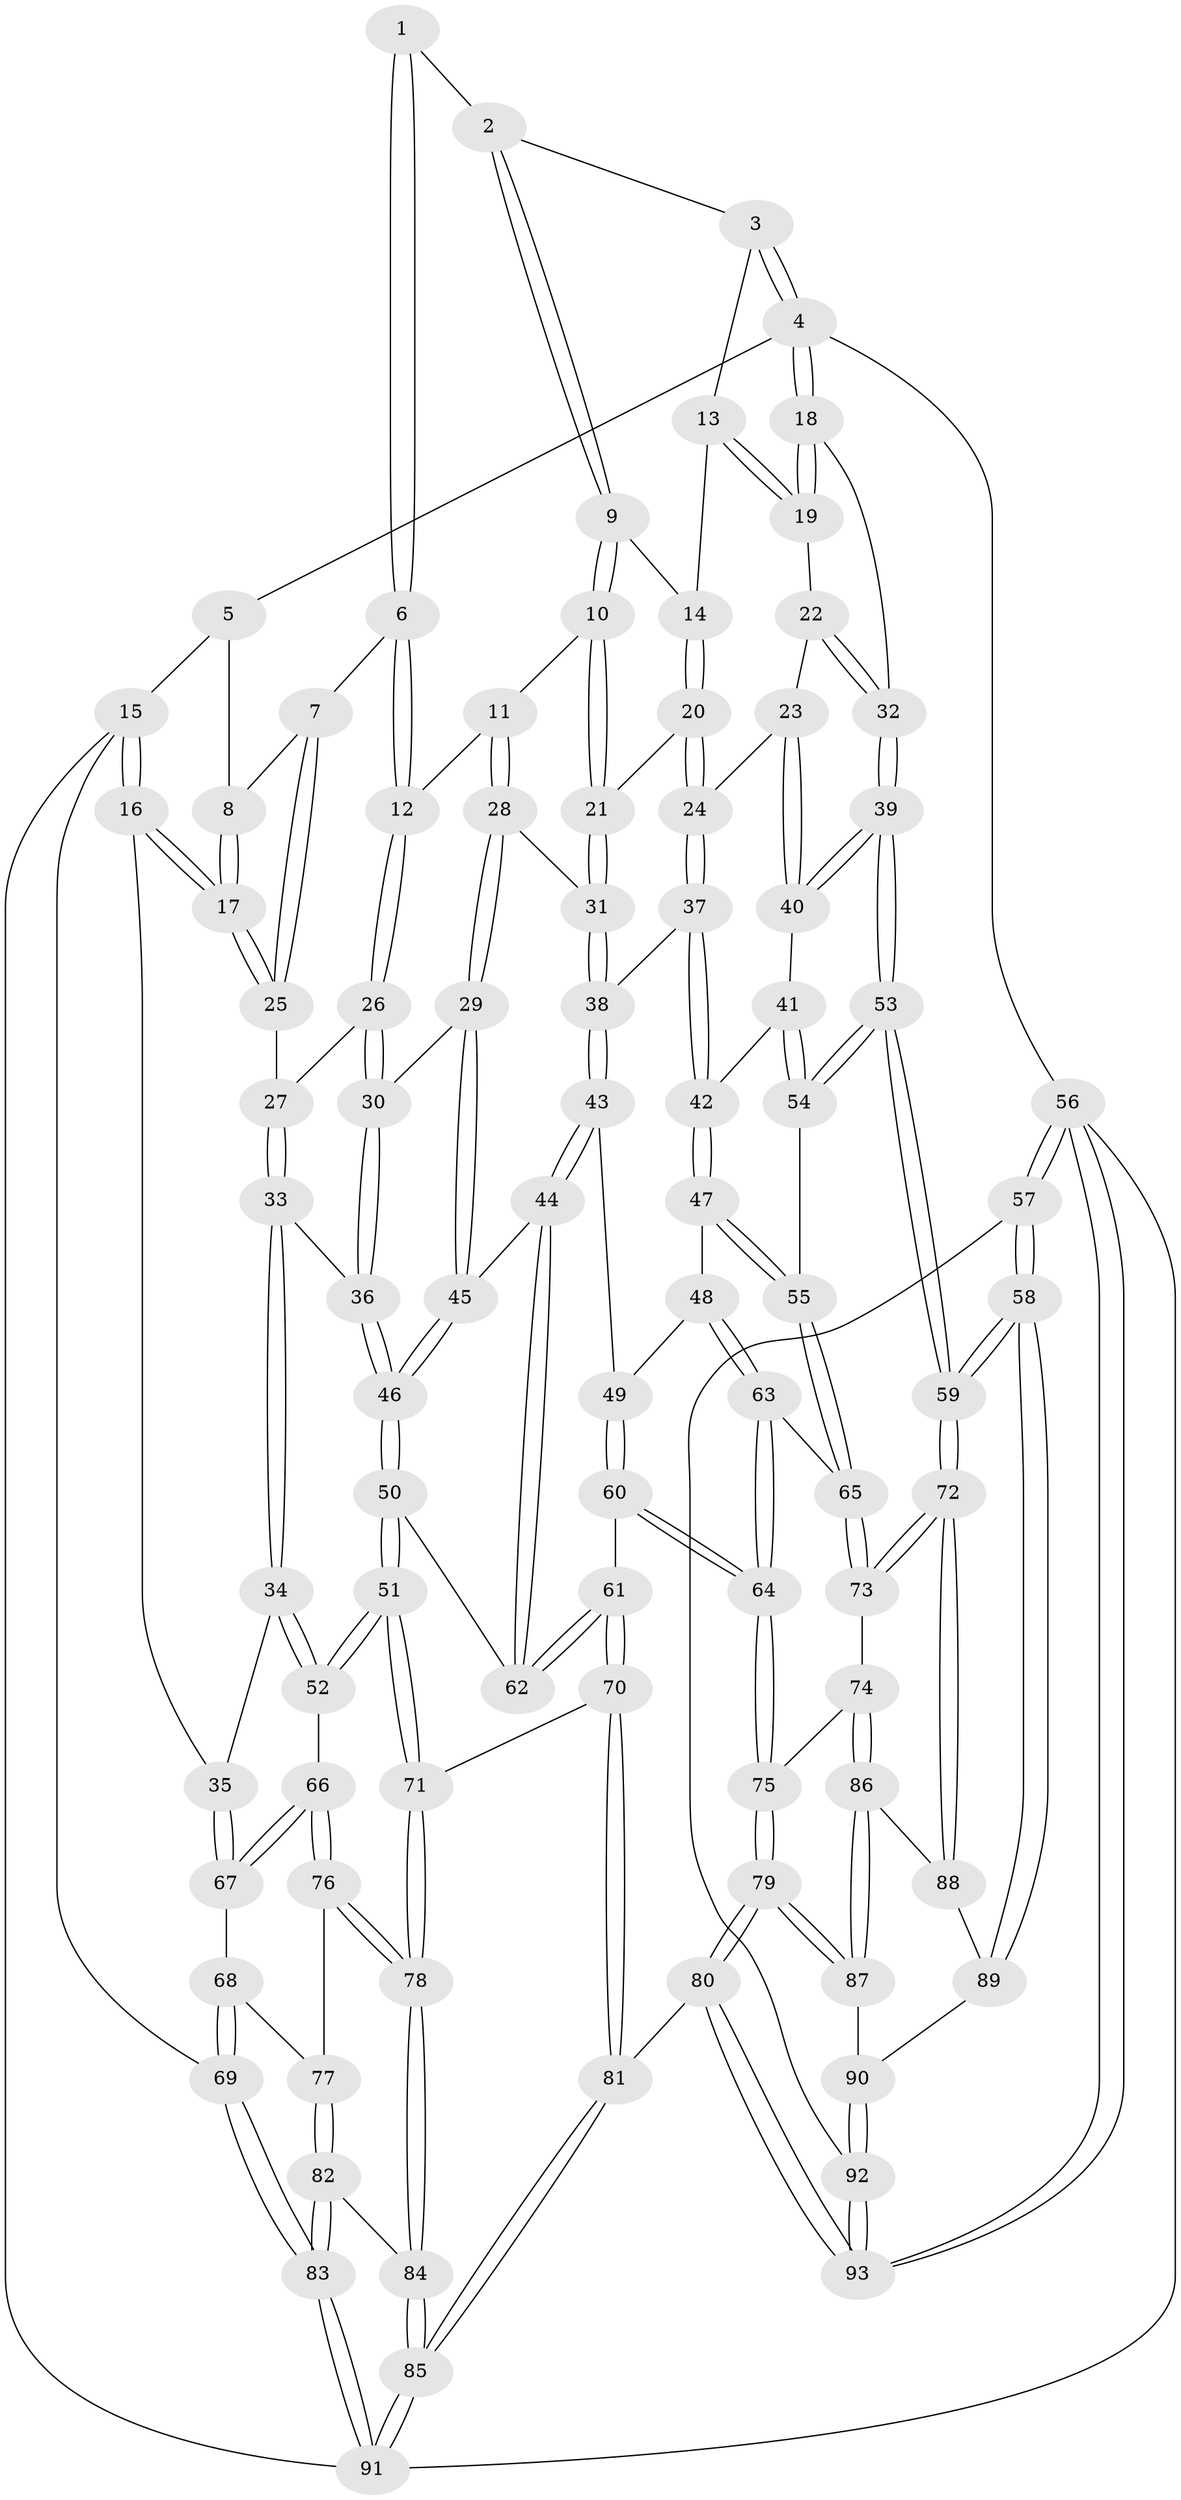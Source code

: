 // Generated by graph-tools (version 1.1) at 2025/51/03/09/25 03:51:07]
// undirected, 93 vertices, 229 edges
graph export_dot {
graph [start="1"]
  node [color=gray90,style=filled];
  1 [pos="+0.41066599470240867+0"];
  2 [pos="+0.6674184362293408+0"];
  3 [pos="+0.9846954590145881+0"];
  4 [pos="+1+0"];
  5 [pos="+0.11949214101700152+0"];
  6 [pos="+0.3613296874656947+0.09010041020806447"];
  7 [pos="+0.33040818162761276+0.10370069055790357"];
  8 [pos="+0.11525831350865762+0.03026086948638127"];
  9 [pos="+0.6745315009400384+0"];
  10 [pos="+0.6170298303121385+0.15344006737162286"];
  11 [pos="+0.44223266433778796+0.15663032907476265"];
  12 [pos="+0.3877572654745585+0.12194017351390055"];
  13 [pos="+0.8694614207522647+0.07716444978274399"];
  14 [pos="+0.8044784577032447+0.062319698913543775"];
  15 [pos="+0+0.2902852596536962"];
  16 [pos="+0+0.28996486812299094"];
  17 [pos="+0.009173177722811083+0.22089299946134122"];
  18 [pos="+1+0"];
  19 [pos="+0.89240378271644+0.08410055212520379"];
  20 [pos="+0.7491628032701744+0.2518818559235368"];
  21 [pos="+0.6388925459032021+0.183007576200234"];
  22 [pos="+0.8809981768954899+0.2322233613713294"];
  23 [pos="+0.803374872179207+0.27765778532170504"];
  24 [pos="+0.7608166964151156+0.2707787985718217"];
  25 [pos="+0.20599937320834658+0.2063025004844133"];
  26 [pos="+0.3499467707088186+0.29565528485183284"];
  27 [pos="+0.2395710112131417+0.26894611750609165"];
  28 [pos="+0.4974061296479976+0.3541220785192314"];
  29 [pos="+0.4949081032860315+0.3568066891976554"];
  30 [pos="+0.3600392996835837+0.3288244567111248"];
  31 [pos="+0.5026346964331185+0.3530628620099648"];
  32 [pos="+1+0.17748554305148484"];
  33 [pos="+0.25249598548500923+0.4047326317667046"];
  34 [pos="+0.22980880370760168+0.42196664603709966"];
  35 [pos="+0+0.3197014241392324"];
  36 [pos="+0.2897345282367822+0.40025930838438417"];
  37 [pos="+0.6978648081977019+0.36883791149242745"];
  38 [pos="+0.6847844850979049+0.38338445467285304"];
  39 [pos="+1+0.2782107172647628"];
  40 [pos="+0.894002661909143+0.38435369815760134"];
  41 [pos="+0.8927334377729008+0.43533061682468804"];
  42 [pos="+0.8367919458592255+0.4679304773994701"];
  43 [pos="+0.6823804899421605+0.43044239207961205"];
  44 [pos="+0.6018074599120427+0.5089887601548743"];
  45 [pos="+0.4883435253248254+0.3828528009779802"];
  46 [pos="+0.4280645157061814+0.49196996550315814"];
  47 [pos="+0.8206065823043561+0.4875646017035708"];
  48 [pos="+0.751648133185016+0.5076348534725483"];
  49 [pos="+0.7221204713552728+0.4884722973976618"];
  50 [pos="+0.4283920587813466+0.5051130085674166"];
  51 [pos="+0.3860923862382267+0.6156827699927712"];
  52 [pos="+0.22445792576837936+0.5729266895892338"];
  53 [pos="+1+0.573407085212984"];
  54 [pos="+0.9515112978988093+0.5117137290397377"];
  55 [pos="+0.8597900978408103+0.6007812789493591"];
  56 [pos="+1+1"];
  57 [pos="+1+0.8132221353669093"];
  58 [pos="+1+0.7962730825184975"];
  59 [pos="+1+0.7167309533965287"];
  60 [pos="+0.624314061898799+0.6679223784215002"];
  61 [pos="+0.6223731908137724+0.6669806217673941"];
  62 [pos="+0.5921060137297905+0.5329105548003298"];
  63 [pos="+0.7772917924433127+0.6165827784701285"];
  64 [pos="+0.6626953552013759+0.6966975466433051"];
  65 [pos="+0.8529356464988983+0.6150731520614301"];
  66 [pos="+0.18445310698808245+0.5959831378700308"];
  67 [pos="+0.14757191134097639+0.5837625974670158"];
  68 [pos="+0+0.6285288387846806"];
  69 [pos="+0+0.6499881681255083"];
  70 [pos="+0.42801682044581635+0.6850683047959456"];
  71 [pos="+0.4146127780155919+0.6733004503606765"];
  72 [pos="+1+0.7168683431154921"];
  73 [pos="+0.8913181097238188+0.66925032538992"];
  74 [pos="+0.8462635758589614+0.7660003796141445"];
  75 [pos="+0.6628263130292921+0.6970834750291435"];
  76 [pos="+0.16177087318804864+0.7235064047052312"];
  77 [pos="+0.14865453178545882+0.7230511612533873"];
  78 [pos="+0.19652058572303888+0.8008450830806492"];
  79 [pos="+0.6547779210229283+0.8772057814306253"];
  80 [pos="+0.4899676226233744+1"];
  81 [pos="+0.44794455119196924+1"];
  82 [pos="+0+0.753213177190641"];
  83 [pos="+0+0.7664664260251137"];
  84 [pos="+0.19567554799779538+0.8134684984689121"];
  85 [pos="+0.19342830028062408+1"];
  86 [pos="+0.8482631823049674+0.7723075358653679"];
  87 [pos="+0.6699722820999523+0.8766119617646295"];
  88 [pos="+0.8697710209010173+0.8084797801854174"];
  89 [pos="+0.8652224775001244+0.8687367481245323"];
  90 [pos="+0.8575915717910388+0.8952164987937267"];
  91 [pos="+0+1"];
  92 [pos="+0.8804029684729907+0.946391987075191"];
  93 [pos="+0.8469965280355094+1"];
  1 -- 2;
  1 -- 6;
  1 -- 6;
  2 -- 3;
  2 -- 9;
  2 -- 9;
  3 -- 4;
  3 -- 4;
  3 -- 13;
  4 -- 5;
  4 -- 18;
  4 -- 18;
  4 -- 56;
  5 -- 8;
  5 -- 15;
  6 -- 7;
  6 -- 12;
  6 -- 12;
  7 -- 8;
  7 -- 25;
  7 -- 25;
  8 -- 17;
  8 -- 17;
  9 -- 10;
  9 -- 10;
  9 -- 14;
  10 -- 11;
  10 -- 21;
  10 -- 21;
  11 -- 12;
  11 -- 28;
  11 -- 28;
  12 -- 26;
  12 -- 26;
  13 -- 14;
  13 -- 19;
  13 -- 19;
  14 -- 20;
  14 -- 20;
  15 -- 16;
  15 -- 16;
  15 -- 69;
  15 -- 91;
  16 -- 17;
  16 -- 17;
  16 -- 35;
  17 -- 25;
  17 -- 25;
  18 -- 19;
  18 -- 19;
  18 -- 32;
  19 -- 22;
  20 -- 21;
  20 -- 24;
  20 -- 24;
  21 -- 31;
  21 -- 31;
  22 -- 23;
  22 -- 32;
  22 -- 32;
  23 -- 24;
  23 -- 40;
  23 -- 40;
  24 -- 37;
  24 -- 37;
  25 -- 27;
  26 -- 27;
  26 -- 30;
  26 -- 30;
  27 -- 33;
  27 -- 33;
  28 -- 29;
  28 -- 29;
  28 -- 31;
  29 -- 30;
  29 -- 45;
  29 -- 45;
  30 -- 36;
  30 -- 36;
  31 -- 38;
  31 -- 38;
  32 -- 39;
  32 -- 39;
  33 -- 34;
  33 -- 34;
  33 -- 36;
  34 -- 35;
  34 -- 52;
  34 -- 52;
  35 -- 67;
  35 -- 67;
  36 -- 46;
  36 -- 46;
  37 -- 38;
  37 -- 42;
  37 -- 42;
  38 -- 43;
  38 -- 43;
  39 -- 40;
  39 -- 40;
  39 -- 53;
  39 -- 53;
  40 -- 41;
  41 -- 42;
  41 -- 54;
  41 -- 54;
  42 -- 47;
  42 -- 47;
  43 -- 44;
  43 -- 44;
  43 -- 49;
  44 -- 45;
  44 -- 62;
  44 -- 62;
  45 -- 46;
  45 -- 46;
  46 -- 50;
  46 -- 50;
  47 -- 48;
  47 -- 55;
  47 -- 55;
  48 -- 49;
  48 -- 63;
  48 -- 63;
  49 -- 60;
  49 -- 60;
  50 -- 51;
  50 -- 51;
  50 -- 62;
  51 -- 52;
  51 -- 52;
  51 -- 71;
  51 -- 71;
  52 -- 66;
  53 -- 54;
  53 -- 54;
  53 -- 59;
  53 -- 59;
  54 -- 55;
  55 -- 65;
  55 -- 65;
  56 -- 57;
  56 -- 57;
  56 -- 93;
  56 -- 93;
  56 -- 91;
  57 -- 58;
  57 -- 58;
  57 -- 92;
  58 -- 59;
  58 -- 59;
  58 -- 89;
  58 -- 89;
  59 -- 72;
  59 -- 72;
  60 -- 61;
  60 -- 64;
  60 -- 64;
  61 -- 62;
  61 -- 62;
  61 -- 70;
  61 -- 70;
  63 -- 64;
  63 -- 64;
  63 -- 65;
  64 -- 75;
  64 -- 75;
  65 -- 73;
  65 -- 73;
  66 -- 67;
  66 -- 67;
  66 -- 76;
  66 -- 76;
  67 -- 68;
  68 -- 69;
  68 -- 69;
  68 -- 77;
  69 -- 83;
  69 -- 83;
  70 -- 71;
  70 -- 81;
  70 -- 81;
  71 -- 78;
  71 -- 78;
  72 -- 73;
  72 -- 73;
  72 -- 88;
  72 -- 88;
  73 -- 74;
  74 -- 75;
  74 -- 86;
  74 -- 86;
  75 -- 79;
  75 -- 79;
  76 -- 77;
  76 -- 78;
  76 -- 78;
  77 -- 82;
  77 -- 82;
  78 -- 84;
  78 -- 84;
  79 -- 80;
  79 -- 80;
  79 -- 87;
  79 -- 87;
  80 -- 81;
  80 -- 93;
  80 -- 93;
  81 -- 85;
  81 -- 85;
  82 -- 83;
  82 -- 83;
  82 -- 84;
  83 -- 91;
  83 -- 91;
  84 -- 85;
  84 -- 85;
  85 -- 91;
  85 -- 91;
  86 -- 87;
  86 -- 87;
  86 -- 88;
  87 -- 90;
  88 -- 89;
  89 -- 90;
  90 -- 92;
  90 -- 92;
  92 -- 93;
  92 -- 93;
}
